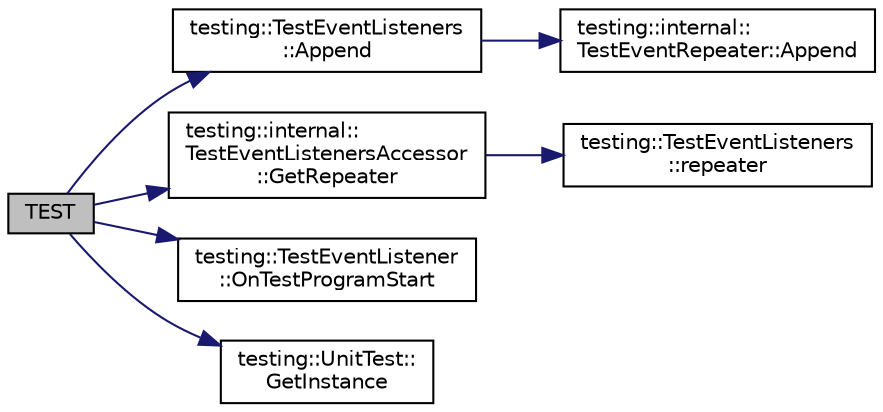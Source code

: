 digraph "TEST"
{
  edge [fontname="Helvetica",fontsize="10",labelfontname="Helvetica",labelfontsize="10"];
  node [fontname="Helvetica",fontsize="10",shape=record];
  rankdir="LR";
  Node296 [label="TEST",height=0.2,width=0.4,color="black", fillcolor="grey75", style="filled", fontcolor="black"];
  Node296 -> Node297 [color="midnightblue",fontsize="10",style="solid",fontname="Helvetica"];
  Node297 [label="testing::TestEventListeners\l::Append",height=0.2,width=0.4,color="black", fillcolor="white", style="filled",URL="$df/dab/classtesting_1_1_test_event_listeners.html#a1207dce74d64c1c39ffa6105560536a0"];
  Node297 -> Node298 [color="midnightblue",fontsize="10",style="solid",fontname="Helvetica"];
  Node298 [label="testing::internal::\lTestEventRepeater::Append",height=0.2,width=0.4,color="black", fillcolor="white", style="filled",URL="$d2/d7d/classtesting_1_1internal_1_1_test_event_repeater.html#ad154ce021881721a5c46994316b14cb1"];
  Node296 -> Node299 [color="midnightblue",fontsize="10",style="solid",fontname="Helvetica"];
  Node299 [label="testing::internal::\lTestEventListenersAccessor\l::GetRepeater",height=0.2,width=0.4,color="black", fillcolor="white", style="filled",URL="$d6/d5c/classtesting_1_1internal_1_1_test_event_listeners_accessor.html#a07c6f8644e509d0f23c0c16a60856387"];
  Node299 -> Node300 [color="midnightblue",fontsize="10",style="solid",fontname="Helvetica"];
  Node300 [label="testing::TestEventListeners\l::repeater",height=0.2,width=0.4,color="black", fillcolor="white", style="filled",URL="$df/dab/classtesting_1_1_test_event_listeners.html#ad28af964081553de465fbfc1c5a46650"];
  Node296 -> Node301 [color="midnightblue",fontsize="10",style="solid",fontname="Helvetica"];
  Node301 [label="testing::TestEventListener\l::OnTestProgramStart",height=0.2,width=0.4,color="black", fillcolor="white", style="filled",URL="$d1/d46/classtesting_1_1_test_event_listener.html#a5f6c84f39851e8a603a2d2e10063816b"];
  Node296 -> Node302 [color="midnightblue",fontsize="10",style="solid",fontname="Helvetica"];
  Node302 [label="testing::UnitTest::\lGetInstance",height=0.2,width=0.4,color="black", fillcolor="white", style="filled",URL="$d7/d47/classtesting_1_1_unit_test.html#a24192400b70b3b946746954e9574fb8e"];
}
